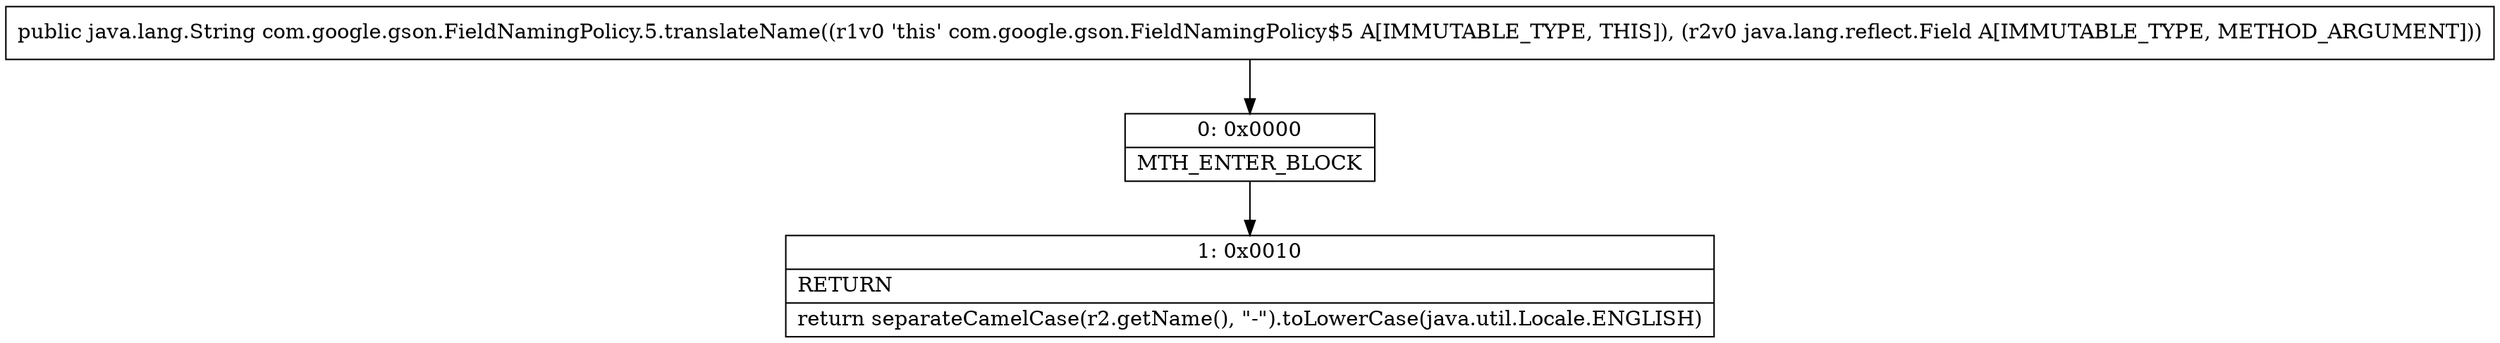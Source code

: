 digraph "CFG forcom.google.gson.FieldNamingPolicy.5.translateName(Ljava\/lang\/reflect\/Field;)Ljava\/lang\/String;" {
Node_0 [shape=record,label="{0\:\ 0x0000|MTH_ENTER_BLOCK\l}"];
Node_1 [shape=record,label="{1\:\ 0x0010|RETURN\l|return separateCamelCase(r2.getName(), \"\-\").toLowerCase(java.util.Locale.ENGLISH)\l}"];
MethodNode[shape=record,label="{public java.lang.String com.google.gson.FieldNamingPolicy.5.translateName((r1v0 'this' com.google.gson.FieldNamingPolicy$5 A[IMMUTABLE_TYPE, THIS]), (r2v0 java.lang.reflect.Field A[IMMUTABLE_TYPE, METHOD_ARGUMENT])) }"];
MethodNode -> Node_0;
Node_0 -> Node_1;
}

